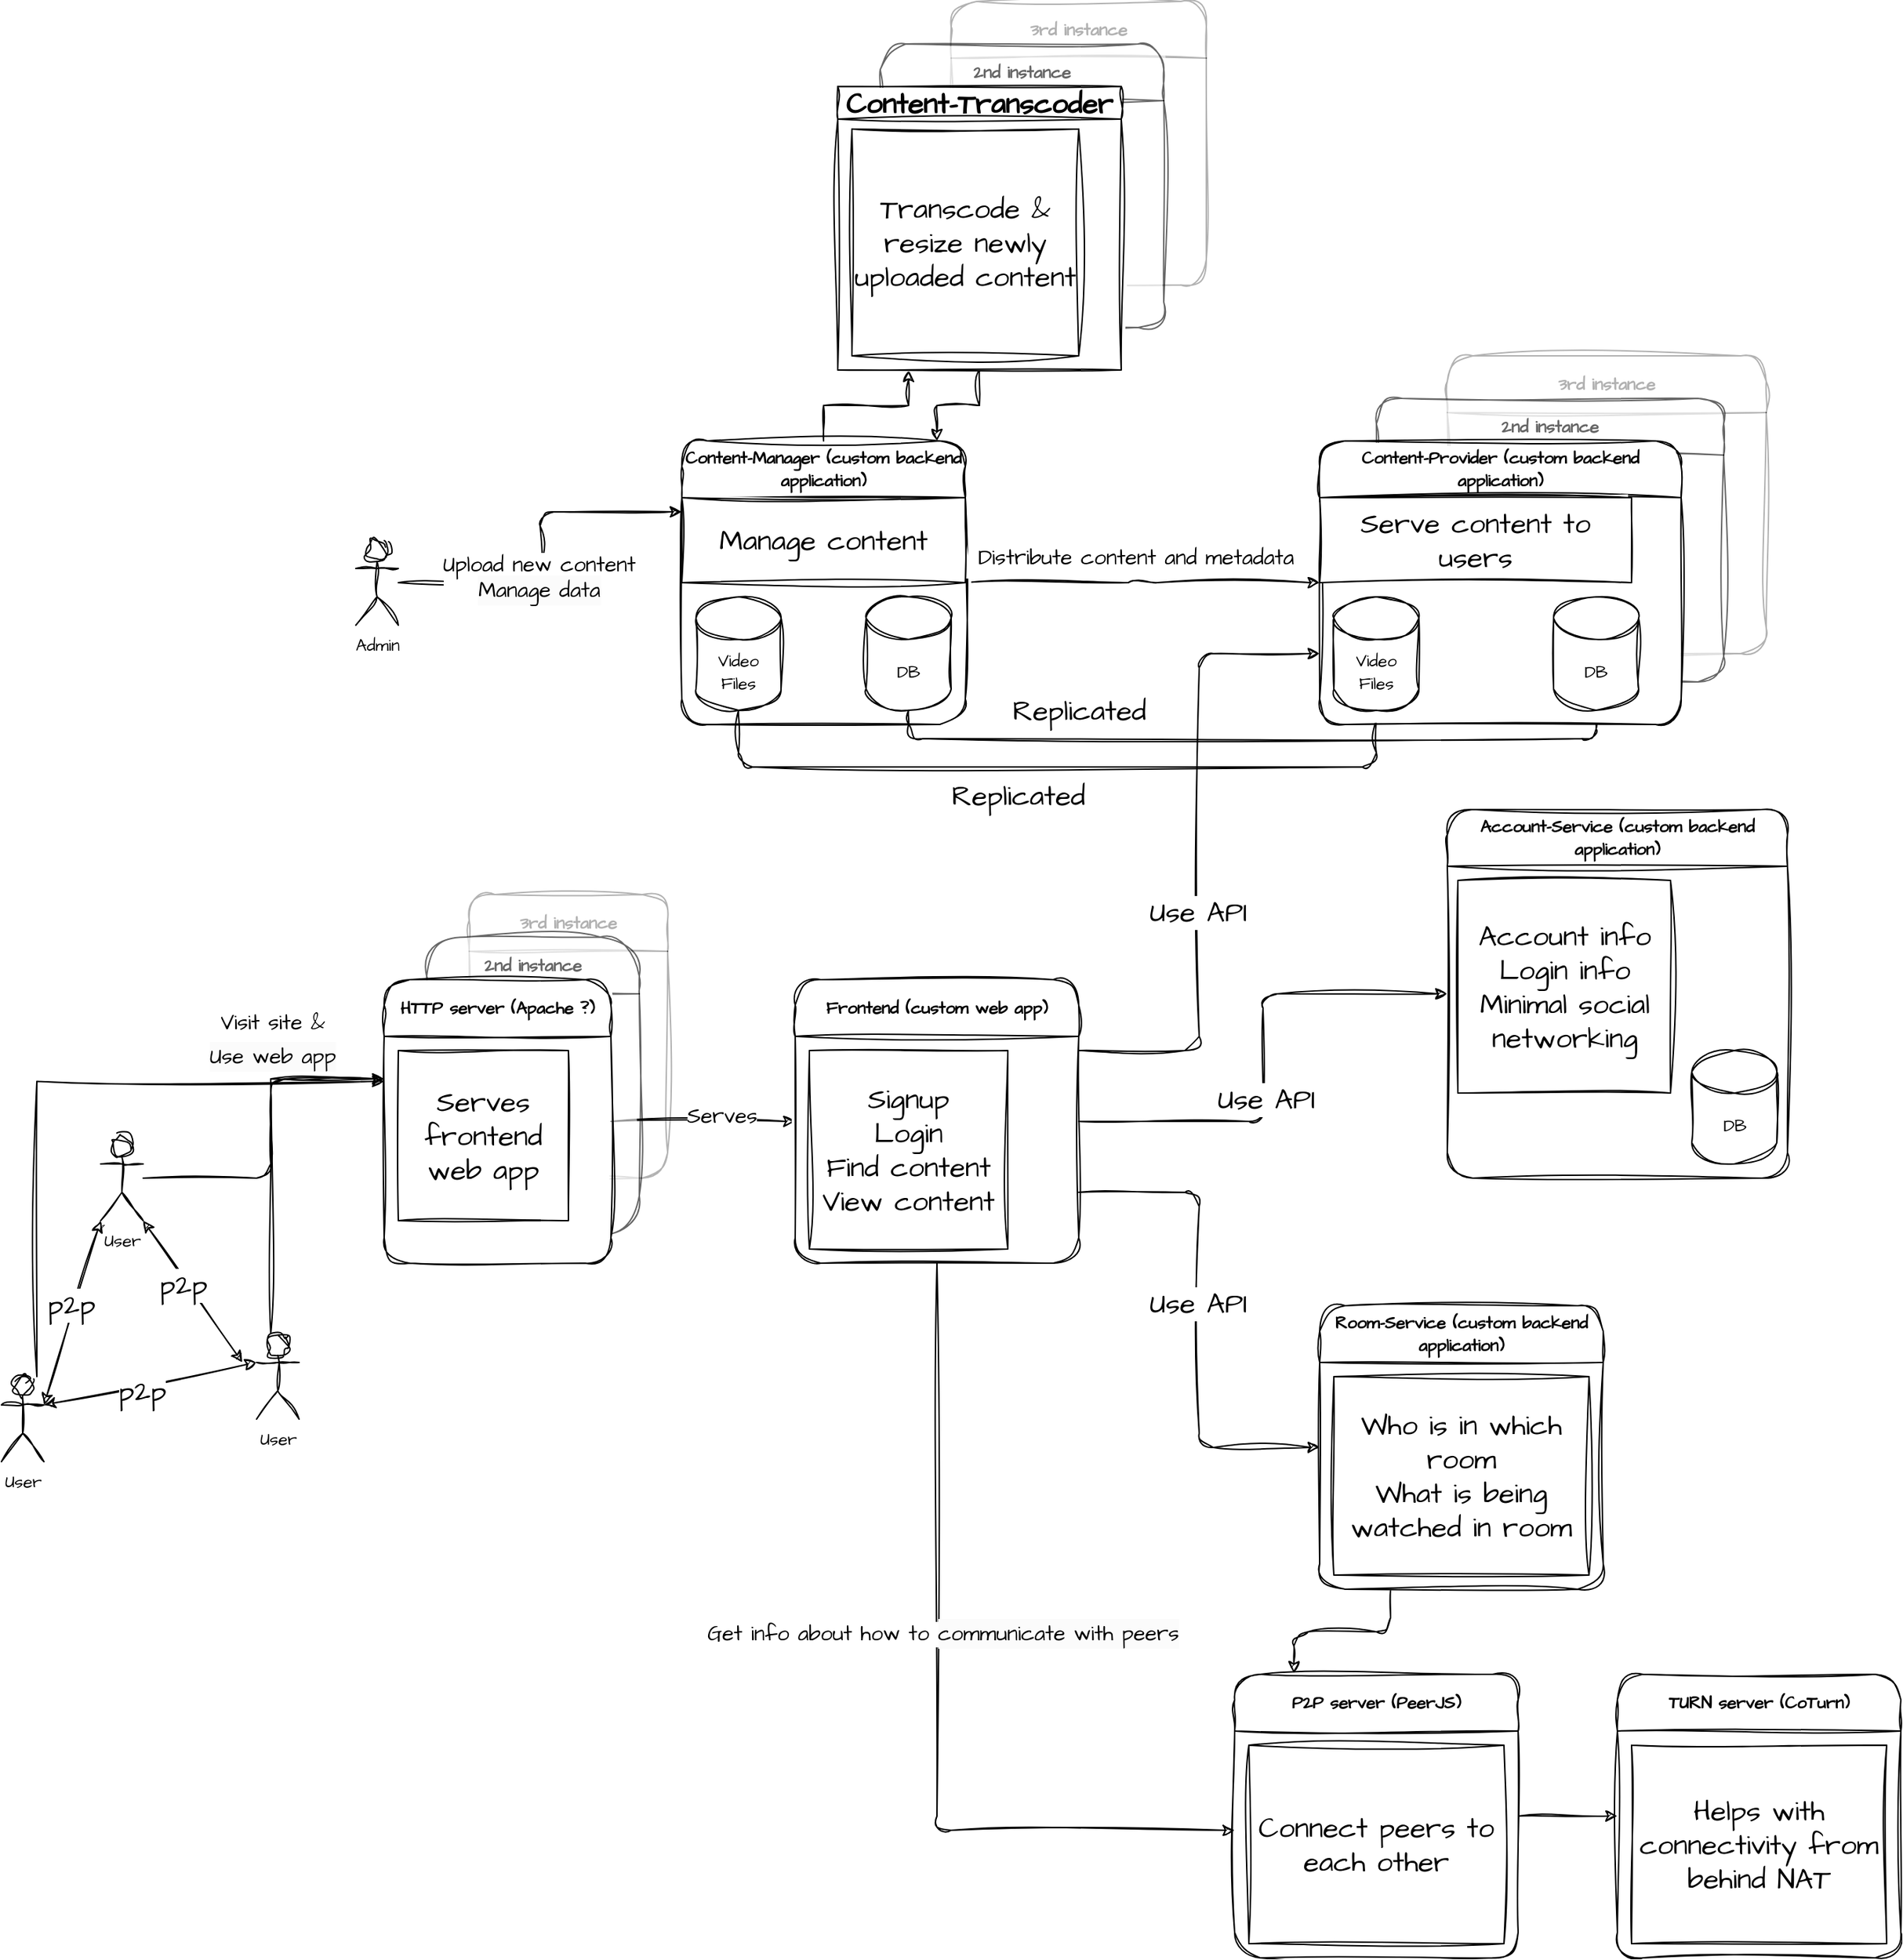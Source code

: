 <mxfile version="20.8.16" type="device"><diagram name="Page-1" id="u5MUHjZOExlzYBfGMSSA"><mxGraphModel dx="2643" dy="2148" grid="1" gridSize="10" guides="1" tooltips="1" connect="1" arrows="1" fold="1" page="1" pageScale="1" pageWidth="850" pageHeight="1100" math="0" shadow="0"><root><mxCell id="0"/><mxCell id="1" parent="0"/><mxCell id="gEB88yN10Pal66seHb-F-112" value="&lt;font face=&quot;Architects Daughter&quot;&gt;3rd instance&lt;/font&gt;" style="swimlane;whiteSpace=wrap;html=1;fillStyle=solid;swimlaneFillColor=default;startSize=40;sketch=1;curveFitting=1;jiggle=2;rounded=1;labelBackgroundColor=none;textOpacity=30;opacity=30;movable=1;resizable=1;rotatable=1;deletable=1;editable=1;connectable=1;container=0;" vertex="1" parent="1"><mxGeometry x="-470" y="500" width="140" height="200" as="geometry"/></mxCell><mxCell id="gEB88yN10Pal66seHb-F-108" value="&lt;font face=&quot;Architects Daughter&quot;&gt;3rd instance&lt;/font&gt;" style="swimlane;whiteSpace=wrap;html=1;fillStyle=solid;swimlaneFillColor=default;startSize=40;sketch=1;curveFitting=1;jiggle=2;rounded=1;labelBackgroundColor=none;textOpacity=30;opacity=30;movable=1;resizable=1;rotatable=1;deletable=1;editable=1;connectable=1;" vertex="1" parent="1"><mxGeometry x="220" y="120" width="225" height="210" as="geometry"/></mxCell><mxCell id="gEB88yN10Pal66seHb-F-104" value="&lt;font face=&quot;Architects Daughter&quot;&gt;2nd instance&lt;/font&gt;" style="swimlane;whiteSpace=wrap;html=1;fillStyle=solid;swimlaneFillColor=default;startSize=40;sketch=1;curveFitting=1;jiggle=2;rounded=1;labelBackgroundColor=none;textOpacity=60;opacity=60;movable=1;resizable=1;rotatable=1;deletable=1;editable=1;connectable=1;" vertex="1" parent="gEB88yN10Pal66seHb-F-108"><mxGeometry x="-50" y="30" width="245" height="200" as="geometry"/></mxCell><mxCell id="gEB88yN10Pal66seHb-F-32" style="edgeStyle=orthogonalEdgeStyle;rounded=1;orthogonalLoop=1;jettySize=auto;html=1;exitX=0.25;exitY=1;exitDx=0;exitDy=0;entryX=0.209;entryY=-0.004;entryDx=0;entryDy=0;entryPerimeter=0;sketch=1;curveFitting=1;jiggle=2;labelBackgroundColor=none;fontColor=default;" edge="1" parent="1" source="gEB88yN10Pal66seHb-F-17" target="gEB88yN10Pal66seHb-F-31"><mxGeometry relative="1" as="geometry"/></mxCell><mxCell id="gEB88yN10Pal66seHb-F-17" value="&lt;font data-font-src=&quot;https://fonts.googleapis.com/css?family=Architects+Daughter&quot; face=&quot;Architects Daughter&quot;&gt;Room-Service (custom backend application)&lt;/font&gt;" style="swimlane;whiteSpace=wrap;html=1;fillStyle=solid;swimlaneFillColor=default;startSize=40;sketch=1;curveFitting=1;jiggle=2;rounded=1;labelBackgroundColor=none;" vertex="1" parent="1"><mxGeometry x="130" y="790" width="200" height="200" as="geometry"/></mxCell><mxCell id="gEB88yN10Pal66seHb-F-72" value="Who is in which room&lt;br&gt;What is being watched in room" style="rounded=0;whiteSpace=wrap;html=1;sketch=1;hachureGap=4;jiggle=2;curveFitting=1;fontFamily=Architects Daughter;fontSource=https%3A%2F%2Ffonts.googleapis.com%2Fcss%3Ffamily%3DArchitects%2BDaughter;fontSize=20;" vertex="1" parent="gEB88yN10Pal66seHb-F-17"><mxGeometry x="10" y="50" width="180" height="140" as="geometry"/></mxCell><mxCell id="gEB88yN10Pal66seHb-F-24" value="&lt;font data-font-src=&quot;https://fonts.googleapis.com/css?family=Architects+Daughter&quot; face=&quot;Architects Daughter&quot;&gt;TURN server (CoTurn)&lt;/font&gt;" style="swimlane;whiteSpace=wrap;html=1;fillStyle=solid;swimlaneFillColor=default;startSize=40;sketch=1;curveFitting=1;jiggle=2;rounded=1;labelBackgroundColor=none;" vertex="1" parent="1"><mxGeometry x="340" y="1050" width="200" height="200" as="geometry"/></mxCell><mxCell id="gEB88yN10Pal66seHb-F-74" value="Helps with connectivity from behind NAT" style="rounded=0;whiteSpace=wrap;html=1;sketch=1;hachureGap=4;jiggle=2;curveFitting=1;fontFamily=Architects Daughter;fontSource=https%3A%2F%2Ffonts.googleapis.com%2Fcss%3Ffamily%3DArchitects%2BDaughter;fontSize=20;" vertex="1" parent="gEB88yN10Pal66seHb-F-24"><mxGeometry x="10" y="50" width="180" height="140" as="geometry"/></mxCell><mxCell id="gEB88yN10Pal66seHb-F-38" style="edgeStyle=orthogonalEdgeStyle;rounded=1;orthogonalLoop=1;jettySize=auto;html=1;entryX=0;entryY=0.5;entryDx=0;entryDy=0;sketch=1;curveFitting=1;jiggle=2;labelBackgroundColor=none;fontColor=default;" edge="1" parent="1" source="gEB88yN10Pal66seHb-F-31" target="gEB88yN10Pal66seHb-F-24"><mxGeometry relative="1" as="geometry"/></mxCell><mxCell id="gEB88yN10Pal66seHb-F-31" value="&lt;font data-font-src=&quot;https://fonts.googleapis.com/css?family=Architects+Daughter&quot; face=&quot;Architects Daughter&quot;&gt;P2P server (PeerJS)&lt;/font&gt;" style="swimlane;whiteSpace=wrap;html=1;fillStyle=solid;swimlaneFillColor=default;startSize=40;sketch=1;curveFitting=1;jiggle=2;rounded=1;labelBackgroundColor=none;" vertex="1" parent="1"><mxGeometry x="70" y="1050" width="200" height="200" as="geometry"/></mxCell><mxCell id="gEB88yN10Pal66seHb-F-73" value="Connect peers to each other" style="rounded=0;whiteSpace=wrap;html=1;sketch=1;hachureGap=4;jiggle=2;curveFitting=1;fontFamily=Architects Daughter;fontSource=https%3A%2F%2Ffonts.googleapis.com%2Fcss%3Ffamily%3DArchitects%2BDaughter;fontSize=20;" vertex="1" parent="gEB88yN10Pal66seHb-F-31"><mxGeometry x="10" y="50" width="180" height="140" as="geometry"/></mxCell><mxCell id="gEB88yN10Pal66seHb-F-37" value="" style="edgeStyle=orthogonalEdgeStyle;rounded=1;orthogonalLoop=1;jettySize=auto;html=1;sketch=1;curveFitting=1;jiggle=2;labelBackgroundColor=none;fontColor=default;ignoreEdge=0;" edge="1" parent="1" source="gEB88yN10Pal66seHb-F-36"><mxGeometry relative="1" as="geometry"><mxPoint x="130" y="280" as="targetPoint"/></mxGeometry></mxCell><mxCell id="gEB88yN10Pal66seHb-F-100" value="&lt;font style=&quot;font-size: 15px;&quot;&gt;Distribute content and metadata&lt;/font&gt;" style="edgeLabel;html=1;align=center;verticalAlign=middle;resizable=0;points=[];fontSize=20;fontFamily=Architects Daughter;" vertex="1" connectable="0" parent="gEB88yN10Pal66seHb-F-37"><mxGeometry x="-0.274" y="6" relative="1" as="geometry"><mxPoint x="29" y="-14" as="offset"/></mxGeometry></mxCell><mxCell id="gEB88yN10Pal66seHb-F-92" style="edgeStyle=orthogonalEdgeStyle;rounded=0;sketch=1;hachureGap=4;jiggle=2;curveFitting=1;orthogonalLoop=1;jettySize=auto;html=1;entryX=0.25;entryY=1;entryDx=0;entryDy=0;fontFamily=Architects Daughter;fontSource=https%3A%2F%2Ffonts.googleapis.com%2Fcss%3Ffamily%3DArchitects%2BDaughter;fontSize=16;" edge="1" parent="1" source="gEB88yN10Pal66seHb-F-36" target="gEB88yN10Pal66seHb-F-75"><mxGeometry relative="1" as="geometry"/></mxCell><mxCell id="gEB88yN10Pal66seHb-F-36" value="&lt;font data-font-src=&quot;https://fonts.googleapis.com/css?family=Architects+Daughter&quot; face=&quot;Architects Daughter&quot;&gt;Content-Manager (custom backend application)&lt;/font&gt;" style="swimlane;whiteSpace=wrap;html=1;fillStyle=solid;swimlaneFillColor=default;startSize=40;sketch=1;curveFitting=1;jiggle=2;rounded=1;labelBackgroundColor=none;" vertex="1" parent="1"><mxGeometry x="-320" y="180" width="200" height="200" as="geometry"/></mxCell><mxCell id="gEB88yN10Pal66seHb-F-57" value="&lt;font data-font-src=&quot;https://fonts.googleapis.com/css?family=Architects+Daughter&quot; face=&quot;Architects Daughter&quot;&gt;DB&lt;/font&gt;" style="shape=cylinder3;whiteSpace=wrap;html=1;boundedLbl=1;backgroundOutline=1;size=15;fillStyle=solid;fontFamily=Helvetica;fontSize=12;startSize=40;sketch=1;curveFitting=1;jiggle=2;rounded=1;labelBackgroundColor=none;" vertex="1" parent="gEB88yN10Pal66seHb-F-36"><mxGeometry x="130" y="110" width="60" height="80" as="geometry"/></mxCell><mxCell id="gEB88yN10Pal66seHb-F-59" value="&lt;font data-font-src=&quot;https://fonts.googleapis.com/css?family=Architects+Daughter&quot; face=&quot;Architects Daughter&quot;&gt;Video&lt;br&gt;Files&lt;/font&gt;" style="shape=cylinder3;whiteSpace=wrap;html=1;boundedLbl=1;backgroundOutline=1;size=15;fillStyle=solid;fontFamily=Helvetica;fontSize=12;startSize=40;sketch=1;curveFitting=1;jiggle=2;rounded=1;labelBackgroundColor=none;" vertex="1" parent="gEB88yN10Pal66seHb-F-36"><mxGeometry x="10" y="110" width="60" height="80" as="geometry"/></mxCell><mxCell id="gEB88yN10Pal66seHb-F-70" value="Manage content" style="rounded=0;whiteSpace=wrap;html=1;sketch=1;hachureGap=4;jiggle=2;curveFitting=1;fontFamily=Architects Daughter;fontSource=https%3A%2F%2Ffonts.googleapis.com%2Fcss%3Ffamily%3DArchitects%2BDaughter;fontSize=20;" vertex="1" parent="gEB88yN10Pal66seHb-F-36"><mxGeometry y="40" width="200" height="60" as="geometry"/></mxCell><mxCell id="gEB88yN10Pal66seHb-F-39" value="&lt;font data-font-src=&quot;https://fonts.googleapis.com/css?family=Architects+Daughter&quot; face=&quot;Architects Daughter&quot;&gt;Account-Service (custom backend application)&lt;/font&gt;" style="swimlane;whiteSpace=wrap;html=1;fillStyle=solid;swimlaneFillColor=default;startSize=40;sketch=1;curveFitting=1;jiggle=2;rounded=1;labelBackgroundColor=none;" vertex="1" parent="1"><mxGeometry x="220" y="440" width="240" height="260" as="geometry"/></mxCell><mxCell id="gEB88yN10Pal66seHb-F-54" value="&lt;font data-font-src=&quot;https://fonts.googleapis.com/css?family=Architects+Daughter&quot; face=&quot;Architects Daughter&quot;&gt;DB&lt;/font&gt;" style="shape=cylinder3;whiteSpace=wrap;html=1;boundedLbl=1;backgroundOutline=1;size=15;fillStyle=solid;fontFamily=Helvetica;fontSize=12;startSize=40;sketch=1;curveFitting=1;jiggle=2;rounded=1;labelBackgroundColor=none;" vertex="1" parent="gEB88yN10Pal66seHb-F-39"><mxGeometry x="172.5" y="170" width="60" height="80" as="geometry"/></mxCell><mxCell id="gEB88yN10Pal66seHb-F-67" value="Account info&lt;br&gt;Login info&lt;br&gt;Minimal social networking" style="whiteSpace=wrap;html=1;aspect=fixed;sketch=1;hachureGap=4;jiggle=2;curveFitting=1;fontFamily=Architects Daughter;fontSource=https%3A%2F%2Ffonts.googleapis.com%2Fcss%3Ffamily%3DArchitects%2BDaughter;fontSize=20;" vertex="1" parent="gEB88yN10Pal66seHb-F-39"><mxGeometry x="7.5" y="50" width="150" height="150" as="geometry"/></mxCell><mxCell id="gEB88yN10Pal66seHb-F-46" value="" style="edgeStyle=orthogonalEdgeStyle;rounded=1;orthogonalLoop=1;jettySize=auto;html=1;entryX=0;entryY=0.5;entryDx=0;entryDy=0;sketch=1;curveFitting=1;jiggle=2;labelBackgroundColor=none;fontColor=default;" edge="1" parent="1" source="gEB88yN10Pal66seHb-F-40" target="gEB88yN10Pal66seHb-F-45"><mxGeometry relative="1" as="geometry"/></mxCell><mxCell id="gEB88yN10Pal66seHb-F-101" value="Serves" style="edgeLabel;html=1;align=center;verticalAlign=middle;resizable=0;points=[];fontSize=15;fontFamily=Architects Daughter;" vertex="1" connectable="0" parent="gEB88yN10Pal66seHb-F-46"><mxGeometry x="0.193" y="3" relative="1" as="geometry"><mxPoint y="-1" as="offset"/></mxGeometry></mxCell><mxCell id="gEB88yN10Pal66seHb-F-44" value="" style="edgeStyle=orthogonalEdgeStyle;rounded=1;orthogonalLoop=1;jettySize=auto;html=1;entryX=0;entryY=0.25;entryDx=0;entryDy=0;sketch=1;curveFitting=1;jiggle=2;labelBackgroundColor=none;fontColor=default;" edge="1" parent="1" source="gEB88yN10Pal66seHb-F-41" target="gEB88yN10Pal66seHb-F-36"><mxGeometry relative="1" as="geometry"/></mxCell><mxCell id="gEB88yN10Pal66seHb-F-102" value="&lt;font style=&quot;font-size: 15px;&quot;&gt;Upload new content&lt;br style=&quot;border-color: var(--border-color); background-color: rgb(251, 251, 251);&quot;&gt;&lt;span style=&quot;background-color: rgb(251, 251, 251);&quot;&gt;Manage data&lt;/span&gt;&lt;/font&gt;" style="edgeLabel;html=1;align=center;verticalAlign=middle;resizable=0;points=[];fontSize=15;fontFamily=Architects Daughter;" vertex="1" connectable="0" parent="gEB88yN10Pal66seHb-F-44"><mxGeometry x="-0.176" relative="1" as="geometry"><mxPoint x="-1" y="-1" as="offset"/></mxGeometry></mxCell><mxCell id="gEB88yN10Pal66seHb-F-41" value="&lt;font data-font-src=&quot;https://fonts.googleapis.com/css?family=Architects+Daughter&quot; face=&quot;Architects Daughter&quot;&gt;Admin&lt;/font&gt;" style="shape=umlActor;verticalLabelPosition=bottom;verticalAlign=top;html=1;outlineConnect=0;fillStyle=solid;sketch=1;curveFitting=1;jiggle=2;rounded=1;labelBackgroundColor=none;" vertex="1" parent="1"><mxGeometry x="-550" y="250" width="30" height="60" as="geometry"/></mxCell><mxCell id="gEB88yN10Pal66seHb-F-51" value="" style="edgeStyle=orthogonalEdgeStyle;rounded=1;orthogonalLoop=1;jettySize=auto;html=1;entryX=0;entryY=0.5;entryDx=0;entryDy=0;fontFamily=Helvetica;fontSize=12;fontColor=default;startSize=40;sketch=1;curveFitting=1;jiggle=2;labelBackgroundColor=none;" edge="1" parent="1" source="gEB88yN10Pal66seHb-F-45" target="gEB88yN10Pal66seHb-F-39"><mxGeometry relative="1" as="geometry"/></mxCell><mxCell id="gEB88yN10Pal66seHb-F-97" value="Use API" style="edgeLabel;html=1;align=center;verticalAlign=middle;resizable=0;points=[];fontSize=20;fontFamily=Architects Daughter;" vertex="1" connectable="0" parent="gEB88yN10Pal66seHb-F-51"><mxGeometry x="-0.156" y="-2" relative="1" as="geometry"><mxPoint y="1" as="offset"/></mxGeometry></mxCell><mxCell id="gEB88yN10Pal66seHb-F-52" value="" style="edgeStyle=orthogonalEdgeStyle;rounded=1;orthogonalLoop=1;jettySize=auto;html=1;exitX=1;exitY=0.25;exitDx=0;exitDy=0;entryX=0;entryY=0.75;entryDx=0;entryDy=0;fontFamily=Helvetica;fontSize=12;fontColor=default;startSize=40;sketch=1;curveFitting=1;jiggle=2;labelBackgroundColor=none;" edge="1" parent="1" source="gEB88yN10Pal66seHb-F-45" target="gEB88yN10Pal66seHb-F-25"><mxGeometry relative="1" as="geometry"/></mxCell><mxCell id="gEB88yN10Pal66seHb-F-96" value="Use API" style="edgeLabel;html=1;align=center;verticalAlign=middle;resizable=0;points=[];fontSize=20;fontFamily=Architects Daughter;" vertex="1" connectable="0" parent="gEB88yN10Pal66seHb-F-52"><mxGeometry x="-0.192" relative="1" as="geometry"><mxPoint x="-1" y="-1" as="offset"/></mxGeometry></mxCell><mxCell id="gEB88yN10Pal66seHb-F-53" value="" style="edgeStyle=orthogonalEdgeStyle;rounded=1;orthogonalLoop=1;jettySize=auto;html=1;exitX=1;exitY=0.75;exitDx=0;exitDy=0;entryX=0;entryY=0.5;entryDx=0;entryDy=0;fontFamily=Helvetica;fontSize=12;fontColor=default;startSize=40;sketch=1;curveFitting=1;jiggle=2;labelBackgroundColor=none;" edge="1" parent="1" source="gEB88yN10Pal66seHb-F-45" target="gEB88yN10Pal66seHb-F-17"><mxGeometry relative="1" as="geometry"/></mxCell><mxCell id="gEB88yN10Pal66seHb-F-95" value="Use API" style="edgeLabel;html=1;align=center;verticalAlign=middle;resizable=0;points=[];fontSize=20;fontFamily=Architects Daughter;" vertex="1" connectable="0" parent="gEB88yN10Pal66seHb-F-53"><mxGeometry x="-0.067" relative="1" as="geometry"><mxPoint x="-1" y="-1" as="offset"/></mxGeometry></mxCell><mxCell id="gEB88yN10Pal66seHb-F-45" value="&lt;font data-font-src=&quot;https://fonts.googleapis.com/css?family=Architects+Daughter&quot; face=&quot;Architects Daughter&quot;&gt;Frontend (custom web app)&lt;/font&gt;" style="swimlane;whiteSpace=wrap;html=1;fillStyle=solid;swimlaneFillColor=default;startSize=40;sketch=1;curveFitting=1;jiggle=2;rounded=1;labelBackgroundColor=none;" vertex="1" parent="1"><mxGeometry x="-240" y="560" width="200" height="200" as="geometry"/></mxCell><mxCell id="gEB88yN10Pal66seHb-F-69" value="Signup&lt;br&gt;Login&lt;br&gt;Find content&lt;br&gt;View content" style="whiteSpace=wrap;html=1;aspect=fixed;sketch=1;hachureGap=4;jiggle=2;curveFitting=1;fontFamily=Architects Daughter;fontSource=https%3A%2F%2Ffonts.googleapis.com%2Fcss%3Ffamily%3DArchitects%2BDaughter;fontSize=20;" vertex="1" parent="gEB88yN10Pal66seHb-F-45"><mxGeometry x="10" y="50" width="140" height="140" as="geometry"/></mxCell><mxCell id="gEB88yN10Pal66seHb-F-58" value="" style="edgeStyle=orthogonalEdgeStyle;rounded=1;orthogonalLoop=1;jettySize=auto;html=1;entryX=0.5;entryY=1;entryDx=0;entryDy=0;entryPerimeter=0;fontFamily=Helvetica;fontSize=12;fontColor=default;startSize=40;sketch=1;curveFitting=1;jiggle=2;labelBackgroundColor=none;" edge="1" parent="1" source="gEB88yN10Pal66seHb-F-57" target="gEB88yN10Pal66seHb-F-56"><mxGeometry relative="1" as="geometry"><Array as="points"><mxPoint x="-160" y="390"/><mxPoint x="325" y="390"/></Array><mxPoint as="offset"/></mxGeometry></mxCell><mxCell id="gEB88yN10Pal66seHb-F-99" value="Replicated" style="edgeLabel;html=1;align=center;verticalAlign=middle;resizable=0;points=[];fontSize=20;fontFamily=Architects Daughter;" vertex="1" connectable="0" parent="gEB88yN10Pal66seHb-F-58"><mxGeometry x="-0.078" y="3" relative="1" as="geometry"><mxPoint x="-102" y="-17" as="offset"/></mxGeometry></mxCell><mxCell id="gEB88yN10Pal66seHb-F-61" value="" style="edgeStyle=orthogonalEdgeStyle;rounded=1;orthogonalLoop=1;jettySize=auto;html=1;fontFamily=Helvetica;fontSize=12;fontColor=default;startSize=40;sketch=1;curveFitting=1;jiggle=2;labelBackgroundColor=none;" edge="1" parent="1" source="gEB88yN10Pal66seHb-F-59"><mxGeometry relative="1" as="geometry"><mxPoint x="170" y="370" as="targetPoint"/><Array as="points"><mxPoint x="-280" y="410"/><mxPoint x="170" y="410"/></Array></mxGeometry></mxCell><mxCell id="gEB88yN10Pal66seHb-F-98" value="Replicated" style="edgeLabel;html=1;align=center;verticalAlign=middle;resizable=0;points=[];fontSize=20;fontFamily=Architects Daughter;" vertex="1" connectable="0" parent="gEB88yN10Pal66seHb-F-61"><mxGeometry x="-0.101" y="-7" relative="1" as="geometry"><mxPoint x="-1" y="13" as="offset"/></mxGeometry></mxCell><mxCell id="gEB88yN10Pal66seHb-F-63" style="edgeStyle=orthogonalEdgeStyle;rounded=1;orthogonalLoop=1;jettySize=auto;html=1;fontFamily=Helvetica;fontSize=12;fontColor=default;startSize=40;sketch=1;curveFitting=1;jiggle=2;labelBackgroundColor=none;" edge="1" parent="1" source="gEB88yN10Pal66seHb-F-62"><mxGeometry relative="1" as="geometry"><mxPoint x="-530" y="630" as="targetPoint"/><Array as="points"><mxPoint x="-610" y="700"/><mxPoint x="-610" y="630"/><mxPoint x="-530" y="630"/></Array></mxGeometry></mxCell><mxCell id="gEB88yN10Pal66seHb-F-62" value="&lt;font data-font-src=&quot;https://fonts.googleapis.com/css?family=Architects+Daughter&quot; face=&quot;Architects Daughter&quot;&gt;User&lt;/font&gt;" style="shape=umlActor;verticalLabelPosition=bottom;verticalAlign=top;html=1;outlineConnect=0;fillStyle=solid;fontFamily=Helvetica;fontSize=12;startSize=40;sketch=1;curveFitting=1;jiggle=2;rounded=1;labelBackgroundColor=none;" vertex="1" parent="1"><mxGeometry x="-730" y="670" width="30" height="60" as="geometry"/></mxCell><mxCell id="gEB88yN10Pal66seHb-F-65" value="" style="edgeStyle=orthogonalEdgeStyle;rounded=1;orthogonalLoop=1;jettySize=auto;html=1;fontFamily=Helvetica;fontSize=12;fontColor=default;startSize=40;sketch=1;curveFitting=1;jiggle=2;labelBackgroundColor=none;" edge="1" parent="1" source="gEB88yN10Pal66seHb-F-45"><mxGeometry relative="1" as="geometry"><mxPoint x="70" y="1160" as="targetPoint"/><Array as="points"><mxPoint x="-140" y="1160"/></Array></mxGeometry></mxCell><mxCell id="gEB88yN10Pal66seHb-F-103" value="&lt;font style=&quot;font-size: 15px;&quot;&gt;Get info about how to&amp;nbsp;&lt;span style=&quot;border-color: var(--border-color); background-color: rgb(251, 251, 251);&quot;&gt;communicate with peers&lt;/span&gt;&lt;/font&gt;" style="edgeLabel;html=1;align=center;verticalAlign=middle;resizable=0;points=[];fontSize=15;fontFamily=Architects Daughter;" vertex="1" connectable="0" parent="gEB88yN10Pal66seHb-F-65"><mxGeometry x="-0.141" y="4" relative="1" as="geometry"><mxPoint y="-1" as="offset"/></mxGeometry></mxCell><mxCell id="gEB88yN10Pal66seHb-F-93" style="edgeStyle=orthogonalEdgeStyle;rounded=0;sketch=1;hachureGap=4;jiggle=2;curveFitting=1;orthogonalLoop=1;jettySize=auto;html=1;exitX=0.5;exitY=1;exitDx=0;exitDy=0;entryX=0.9;entryY=0;entryDx=0;entryDy=0;entryPerimeter=0;fontFamily=Architects Daughter;fontSource=https%3A%2F%2Ffonts.googleapis.com%2Fcss%3Ffamily%3DArchitects%2BDaughter;fontSize=16;" edge="1" parent="1" source="gEB88yN10Pal66seHb-F-75" target="gEB88yN10Pal66seHb-F-36"><mxGeometry relative="1" as="geometry"/></mxCell><mxCell id="gEB88yN10Pal66seHb-F-79" style="edgeStyle=orthogonalEdgeStyle;rounded=0;sketch=1;hachureGap=4;jiggle=2;curveFitting=1;orthogonalLoop=1;jettySize=auto;html=1;fontFamily=Architects Daughter;fontSource=https%3A%2F%2Ffonts.googleapis.com%2Fcss%3Ffamily%3DArchitects%2BDaughter;fontSize=16;" edge="1" parent="1" source="gEB88yN10Pal66seHb-F-76"><mxGeometry relative="1" as="geometry"><mxPoint x="-530" y="630" as="targetPoint"/><Array as="points"><mxPoint x="-610" y="630"/></Array></mxGeometry></mxCell><mxCell id="gEB88yN10Pal66seHb-F-76" value="&lt;font data-font-src=&quot;https://fonts.googleapis.com/css?family=Architects+Daughter&quot; face=&quot;Architects Daughter&quot;&gt;User&lt;/font&gt;" style="shape=umlActor;verticalLabelPosition=bottom;verticalAlign=top;html=1;outlineConnect=0;fillStyle=solid;fontFamily=Helvetica;fontSize=12;startSize=40;sketch=1;curveFitting=1;jiggle=2;rounded=1;labelBackgroundColor=none;" vertex="1" parent="1"><mxGeometry x="-620" y="810" width="30" height="60" as="geometry"/></mxCell><mxCell id="gEB88yN10Pal66seHb-F-78" style="edgeStyle=orthogonalEdgeStyle;rounded=0;sketch=1;hachureGap=4;jiggle=2;curveFitting=1;orthogonalLoop=1;jettySize=auto;html=1;fontFamily=Architects Daughter;fontSource=https%3A%2F%2Ffonts.googleapis.com%2Fcss%3Ffamily%3DArchitects%2BDaughter;fontSize=16;" edge="1" parent="1" source="gEB88yN10Pal66seHb-F-77"><mxGeometry relative="1" as="geometry"><mxPoint x="-530" y="631.795" as="targetPoint"/><Array as="points"><mxPoint x="-775" y="632"/></Array></mxGeometry></mxCell><mxCell id="gEB88yN10Pal66seHb-F-89" value="&lt;font style=&quot;font-size: 15px;&quot;&gt;Visit site &amp;amp;&lt;br style=&quot;border-color: var(--border-color); background-color: rgb(251, 251, 251);&quot;&gt;&lt;span style=&quot;background-color: rgb(251, 251, 251);&quot;&gt;Use web app&lt;/span&gt;&lt;/font&gt;" style="edgeLabel;html=1;align=center;verticalAlign=middle;resizable=0;points=[];fontSize=20;fontFamily=Architects Daughter;" vertex="1" connectable="0" parent="gEB88yN10Pal66seHb-F-78"><mxGeometry x="0.473" y="1" relative="1" as="geometry"><mxPoint x="40" y="-31" as="offset"/></mxGeometry></mxCell><mxCell id="gEB88yN10Pal66seHb-F-77" value="&lt;font data-font-src=&quot;https://fonts.googleapis.com/css?family=Architects+Daughter&quot; face=&quot;Architects Daughter&quot;&gt;User&lt;/font&gt;" style="shape=umlActor;verticalLabelPosition=bottom;verticalAlign=top;html=1;outlineConnect=0;fillStyle=solid;fontFamily=Helvetica;fontSize=12;startSize=40;sketch=1;curveFitting=1;jiggle=2;rounded=1;labelBackgroundColor=none;" vertex="1" parent="1"><mxGeometry x="-800" y="840" width="30" height="60" as="geometry"/></mxCell><mxCell id="gEB88yN10Pal66seHb-F-80" value="" style="endArrow=classic;startArrow=classic;html=1;rounded=0;sketch=1;hachureGap=4;jiggle=2;curveFitting=1;fontFamily=Architects Daughter;fontSource=https%3A%2F%2Ffonts.googleapis.com%2Fcss%3Ffamily%3DArchitects%2BDaughter;fontSize=16;exitX=1;exitY=0.333;exitDx=0;exitDy=0;exitPerimeter=0;entryX=0;entryY=0.333;entryDx=0;entryDy=0;entryPerimeter=0;" edge="1" parent="1" source="gEB88yN10Pal66seHb-F-77" target="gEB88yN10Pal66seHb-F-76"><mxGeometry width="50" height="50" relative="1" as="geometry"><mxPoint x="-710" y="865" as="sourcePoint"/><mxPoint x="-660" y="815" as="targetPoint"/></mxGeometry></mxCell><mxCell id="gEB88yN10Pal66seHb-F-85" value="p2p" style="edgeLabel;html=1;align=center;verticalAlign=middle;resizable=0;points=[];fontSize=20;fontFamily=Architects Daughter;" vertex="1" connectable="0" parent="gEB88yN10Pal66seHb-F-80"><mxGeometry x="-0.09" y="-3" relative="1" as="geometry"><mxPoint as="offset"/></mxGeometry></mxCell><mxCell id="gEB88yN10Pal66seHb-F-82" value="" style="endArrow=classic;startArrow=classic;html=1;rounded=0;sketch=1;hachureGap=4;jiggle=2;curveFitting=1;fontFamily=Architects Daughter;fontSource=https%3A%2F%2Ffonts.googleapis.com%2Fcss%3Ffamily%3DArchitects%2BDaughter;fontSize=16;entryX=1;entryY=1;entryDx=0;entryDy=0;entryPerimeter=0;" edge="1" parent="1" target="gEB88yN10Pal66seHb-F-62"><mxGeometry width="50" height="50" relative="1" as="geometry"><mxPoint x="-630" y="830" as="sourcePoint"/><mxPoint x="-530" y="730" as="targetPoint"/></mxGeometry></mxCell><mxCell id="gEB88yN10Pal66seHb-F-86" value="p2p" style="edgeLabel;html=1;align=center;verticalAlign=middle;resizable=0;points=[];fontSize=20;fontFamily=Architects Daughter;" vertex="1" connectable="0" parent="gEB88yN10Pal66seHb-F-82"><mxGeometry x="0.149" y="3" relative="1" as="geometry"><mxPoint as="offset"/></mxGeometry></mxCell><mxCell id="gEB88yN10Pal66seHb-F-83" value="" style="endArrow=classic;startArrow=classic;html=1;rounded=0;sketch=1;hachureGap=4;jiggle=2;curveFitting=1;fontFamily=Architects Daughter;fontSource=https%3A%2F%2Ffonts.googleapis.com%2Fcss%3Ffamily%3DArchitects%2BDaughter;fontSize=16;entryX=0;entryY=1;entryDx=0;entryDy=0;entryPerimeter=0;" edge="1" parent="1" target="gEB88yN10Pal66seHb-F-62"><mxGeometry width="50" height="50" relative="1" as="geometry"><mxPoint x="-770" y="860" as="sourcePoint"/><mxPoint x="-530" y="730" as="targetPoint"/></mxGeometry></mxCell><mxCell id="gEB88yN10Pal66seHb-F-87" value="p2p" style="edgeLabel;html=1;align=center;verticalAlign=middle;resizable=0;points=[];fontSize=20;fontFamily=Architects Daughter;" vertex="1" connectable="0" parent="gEB88yN10Pal66seHb-F-83"><mxGeometry x="0.086" y="3" relative="1" as="geometry"><mxPoint as="offset"/></mxGeometry></mxCell><mxCell id="gEB88yN10Pal66seHb-F-25" value="&lt;font data-font-src=&quot;https://fonts.googleapis.com/css?family=Architects+Daughter&quot; face=&quot;Architects Daughter&quot;&gt;Content-Provider (custom backend application)&lt;/font&gt;" style="swimlane;whiteSpace=wrap;html=1;fillStyle=solid;swimlaneFillColor=default;startSize=40;sketch=1;curveFitting=1;jiggle=2;rounded=1;labelBackgroundColor=none;" vertex="1" parent="1"><mxGeometry x="130" y="180" width="255" height="200" as="geometry"/></mxCell><mxCell id="gEB88yN10Pal66seHb-F-56" value="&lt;font data-font-src=&quot;https://fonts.googleapis.com/css?family=Architects+Daughter&quot; face=&quot;Architects Daughter&quot;&gt;DB&lt;/font&gt;" style="shape=cylinder3;whiteSpace=wrap;html=1;boundedLbl=1;backgroundOutline=1;size=15;fillStyle=solid;fontFamily=Helvetica;fontSize=12;startSize=40;sketch=1;curveFitting=1;jiggle=2;rounded=1;labelBackgroundColor=none;" vertex="1" parent="gEB88yN10Pal66seHb-F-25"><mxGeometry x="165" y="110" width="60" height="80" as="geometry"/></mxCell><mxCell id="gEB88yN10Pal66seHb-F-60" value="&lt;font data-font-src=&quot;https://fonts.googleapis.com/css?family=Architects+Daughter&quot; face=&quot;Architects Daughter&quot;&gt;Video&lt;br&gt;Files&lt;/font&gt;" style="shape=cylinder3;whiteSpace=wrap;html=1;boundedLbl=1;backgroundOutline=1;size=15;fillStyle=solid;fontFamily=Helvetica;fontSize=12;startSize=40;sketch=1;curveFitting=1;jiggle=2;rounded=1;labelBackgroundColor=none;" vertex="1" parent="gEB88yN10Pal66seHb-F-25"><mxGeometry x="10" y="110" width="60" height="80" as="geometry"/></mxCell><mxCell id="gEB88yN10Pal66seHb-F-71" value="Serve content to users" style="rounded=0;whiteSpace=wrap;html=1;sketch=1;hachureGap=4;jiggle=2;curveFitting=1;fontFamily=Architects Daughter;fontSource=https%3A%2F%2Ffonts.googleapis.com%2Fcss%3Ffamily%3DArchitects%2BDaughter;fontSize=20;" vertex="1" parent="gEB88yN10Pal66seHb-F-25"><mxGeometry y="40" width="220" height="60" as="geometry"/></mxCell><mxCell id="gEB88yN10Pal66seHb-F-109" value="&lt;font face=&quot;Architects Daughter&quot;&gt;3rd instance&lt;/font&gt;" style="swimlane;whiteSpace=wrap;html=1;fillStyle=solid;swimlaneFillColor=default;startSize=40;sketch=1;curveFitting=1;jiggle=2;rounded=1;labelBackgroundColor=none;textOpacity=30;opacity=30;movable=1;resizable=1;rotatable=1;deletable=1;editable=1;connectable=1;" vertex="1" parent="1"><mxGeometry x="-130" y="-130" width="180" height="200" as="geometry"/></mxCell><mxCell id="gEB88yN10Pal66seHb-F-110" value="&lt;font face=&quot;Architects Daughter&quot;&gt;2nd instance&lt;/font&gt;" style="swimlane;whiteSpace=wrap;html=1;fillStyle=solid;swimlaneFillColor=default;startSize=40;sketch=1;curveFitting=1;jiggle=2;rounded=1;labelBackgroundColor=none;textOpacity=60;opacity=60;movable=1;resizable=1;rotatable=1;deletable=1;editable=1;connectable=1;" vertex="1" parent="gEB88yN10Pal66seHb-F-109"><mxGeometry x="-50" y="30" width="200" height="200" as="geometry"/></mxCell><mxCell id="gEB88yN10Pal66seHb-F-75" value="Content-Transcoder" style="swimlane;whiteSpace=wrap;html=1;sketch=1;hachureGap=4;jiggle=2;curveFitting=1;fontFamily=Architects Daughter;fontSource=https%3A%2F%2Ffonts.googleapis.com%2Fcss%3Ffamily%3DArchitects%2BDaughter;fontSize=20;swimlaneFillColor=default;" vertex="1" parent="1"><mxGeometry x="-210" y="-70" width="200" height="200" as="geometry"/></mxCell><mxCell id="gEB88yN10Pal66seHb-F-91" value="Transcode &amp;amp; resize newly uploaded content" style="whiteSpace=wrap;html=1;aspect=fixed;sketch=1;hachureGap=4;jiggle=2;curveFitting=1;fontFamily=Architects Daughter;fontSource=https%3A%2F%2Ffonts.googleapis.com%2Fcss%3Ffamily%3DArchitects%2BDaughter;fontSize=20;" vertex="1" parent="gEB88yN10Pal66seHb-F-75"><mxGeometry x="10" y="30" width="160" height="160" as="geometry"/></mxCell><mxCell id="gEB88yN10Pal66seHb-F-113" value="&lt;font face=&quot;Architects Daughter&quot;&gt;2nd instance&lt;/font&gt;" style="swimlane;whiteSpace=wrap;html=1;fillStyle=solid;swimlaneFillColor=default;startSize=40;sketch=1;curveFitting=1;jiggle=2;rounded=1;labelBackgroundColor=none;textOpacity=60;opacity=60;movable=1;resizable=1;rotatable=1;deletable=1;editable=1;connectable=1;arcSize=23;container=0;" vertex="1" parent="1"><mxGeometry x="-500" y="530" width="150" height="210" as="geometry"><mxRectangle x="-50" y="30" width="110" height="40" as="alternateBounds"/></mxGeometry></mxCell><mxCell id="gEB88yN10Pal66seHb-F-40" value="&lt;font data-font-src=&quot;https://fonts.googleapis.com/css?family=Architects+Daughter&quot; face=&quot;Architects Daughter&quot;&gt;HTTP server (Apache ?)&lt;/font&gt;" style="swimlane;whiteSpace=wrap;html=1;fillStyle=solid;swimlaneFillColor=default;startSize=40;sketch=1;curveFitting=1;jiggle=2;rounded=1;labelBackgroundColor=none;glass=0;container=0;" vertex="1" parent="1"><mxGeometry x="-530" y="560" width="160" height="200" as="geometry"/></mxCell><mxCell id="gEB88yN10Pal66seHb-F-68" value="Serves frontend&lt;br&gt;web app" style="whiteSpace=wrap;html=1;aspect=fixed;sketch=1;hachureGap=4;jiggle=2;curveFitting=1;fontFamily=Architects Daughter;fontSource=https%3A%2F%2Ffonts.googleapis.com%2Fcss%3Ffamily%3DArchitects%2BDaughter;fontSize=20;" vertex="1" parent="1"><mxGeometry x="-520" y="610" width="120" height="120" as="geometry"/></mxCell></root></mxGraphModel></diagram></mxfile>